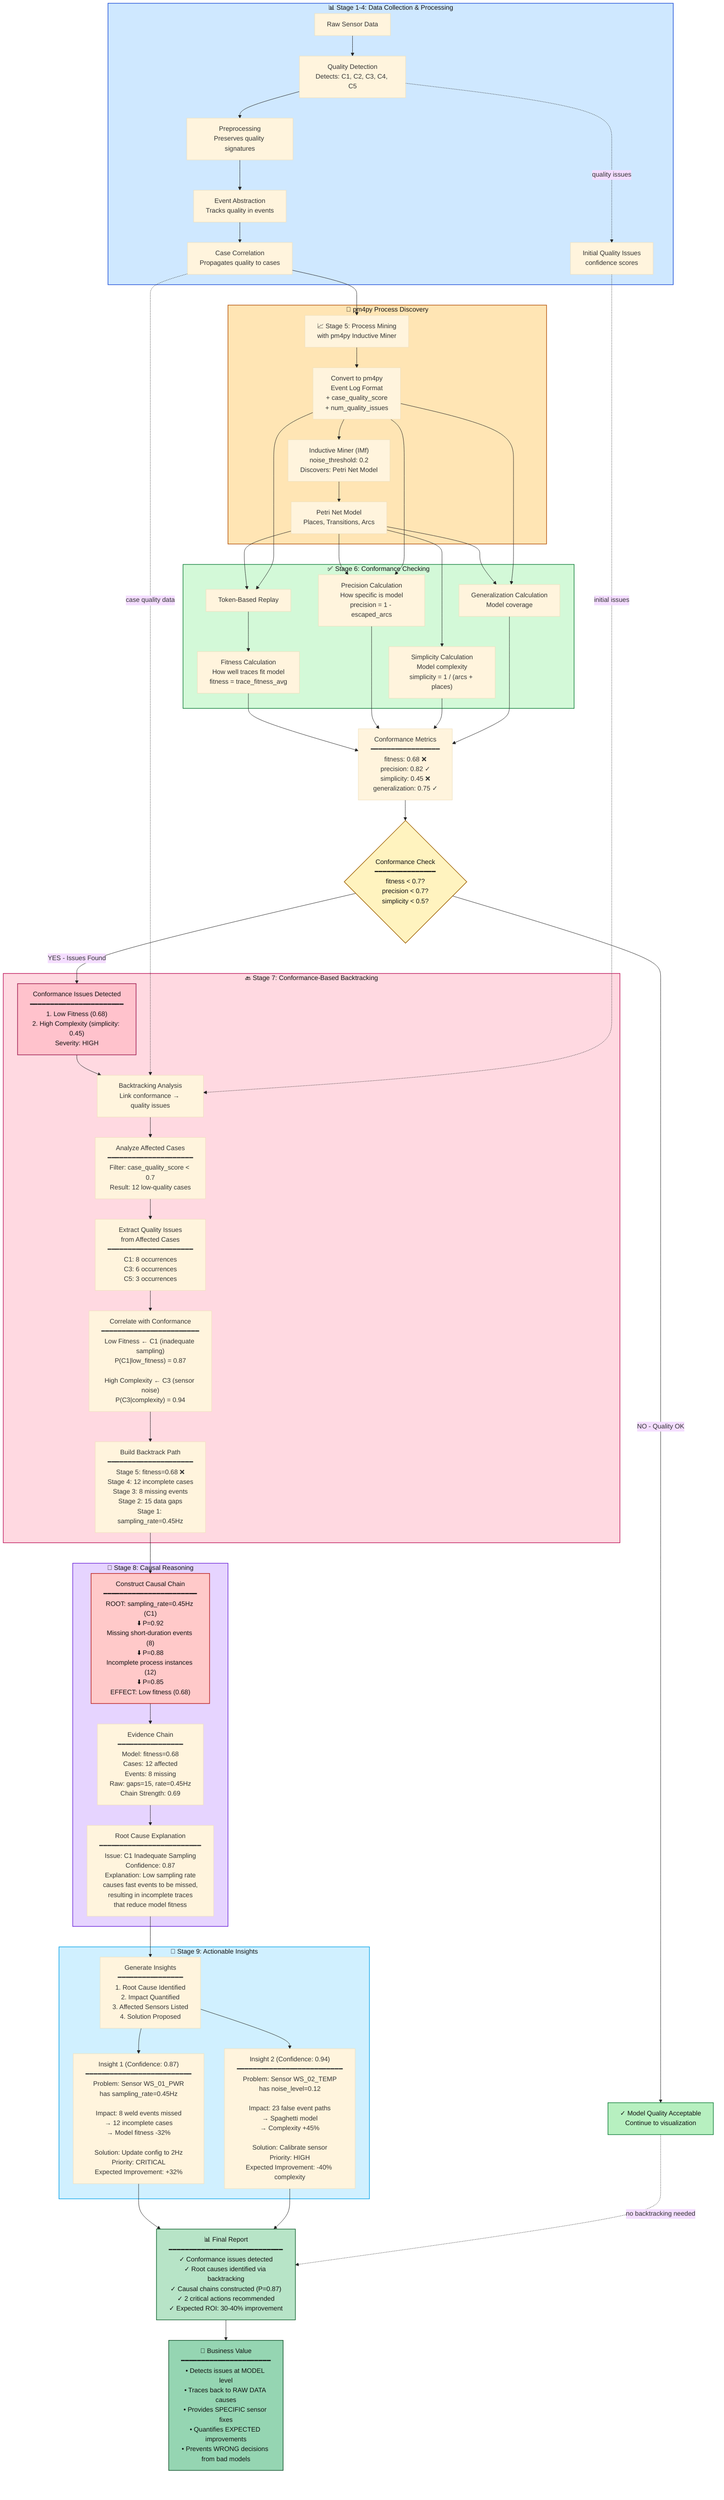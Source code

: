 %%{init: {
  "theme": "base",
  "themeVariables": {
    "textColor": "#111111",
    "lineColor": "#222222",
    "fontSize": "16px",
    "clusterBkg": "#f8f9fa",
    "clusterBorder": "#333333"
  }
}}%%
graph TB
    subgraph DataCollection["📊 Stage 1-4: Data Collection & Processing"]
        Raw["Raw Sensor Data"] --> Detect1["Quality Detection<br/>Detects: C1, C2, C3, C4, C5"]
        Detect1 --> Prep["Preprocessing<br/>Preserves quality signatures"]
        Prep --> Events["Event Abstraction<br/>Tracks quality in events"]
        Events --> Cases["Case Correlation<br/>Propagates quality to cases"]
        
        Detect1 -.quality issues.-> QI1["Initial Quality Issues<br/>confidence scores"]
    end
    
    Cases --> PM["📈 Stage 5: Process Mining<br/>with pm4py Inductive Miner"]
    
    subgraph ProcessMining["🔬 pm4py Process Discovery"]
        PM --> EventLog["Convert to pm4py<br/>Event Log Format<br/>+ case_quality_score<br/>+ num_quality_issues"]
        
        EventLog --> InductiveMiner["Inductive Miner (IMf)<br/>noise_threshold: 0.2<br/>Discovers: Petri Net Model"]
        
        InductiveMiner --> PetriNet["Petri Net Model<br/>Places, Transitions, Arcs"]
    end
    
    subgraph ConformanceChecking["✅ Stage 6: Conformance Checking"]
        PetriNet --> Replay["Token-Based Replay"]
        EventLog --> Replay
        
        Replay --> Fitness["Fitness Calculation<br/>How well traces fit model<br/>fitness = trace_fitness_avg"]
        
        PetriNet --> PrecisionCalc["Precision Calculation<br/>How specific is model<br/>precision = 1 - escaped_arcs"]
        EventLog --> PrecisionCalc
        
        PetriNet --> Simplicity["Simplicity Calculation<br/>Model complexity<br/>simplicity = 1 / (arcs + places)"]
        
        PetriNet --> Generalization["Generalization Calculation<br/>Model coverage"]
        EventLog --> Generalization
    end
    
    Fitness --> ConformanceMetrics["Conformance Metrics<br/>━━━━━━━━━━━━━━━━━<br/>fitness: 0.68 ❌<br/>precision: 0.82 ✓<br/>simplicity: 0.45 ❌<br/>generalization: 0.75 ✓"]
    PrecisionCalc --> ConformanceMetrics
    Simplicity --> ConformanceMetrics
    Generalization --> ConformanceMetrics
    
    ConformanceMetrics --> ThresholdCheck{"Conformance Check<br/>━━━━━━━━━━━━━━━<br/>fitness < 0.7?<br/>precision < 0.7?<br/>simplicity < 0.5?"}
    
    ThresholdCheck -->|"YES - Issues Found"| ConfIssues["Conformance Issues Detected<br/>━━━━━━━━━━━━━━━━━━━━━━━<br/>1. Low Fitness (0.68)<br/>2. High Complexity (simplicity: 0.45)<br/>Severity: HIGH"]
    
    ThresholdCheck -->|"NO - Quality OK"| NoIssues["✓ Model Quality Acceptable<br/>Continue to visualization"]
    
    subgraph Backtracking["🔙 Stage 7: Conformance-Based Backtracking"]
        ConfIssues --> BackTrack["Backtracking Analysis<br/>Link conformance → quality issues"]
        
        Cases -.case quality data.-> BackTrack
        QI1 -.initial issues.-> BackTrack
        
        BackTrack --> AnalyzeCases["Analyze Affected Cases<br/>━━━━━━━━━━━━━━━━━━━━━<br/>Filter: case_quality_score < 0.7<br/>Result: 12 low-quality cases"]
        
        AnalyzeCases --> ExtractIssues["Extract Quality Issues<br/>from Affected Cases<br/>━━━━━━━━━━━━━━━━━━━━━<br/>C1: 8 occurrences<br/>C3: 6 occurrences<br/>C5: 3 occurrences"]
        
        ExtractIssues --> Correlate["Correlate with Conformance<br/>━━━━━━━━━━━━━━━━━━━━━━━━<br/>Low Fitness ← C1 (inadequate sampling)<br/>P(C1|low_fitness) = 0.87<br/><br/>High Complexity ← C3 (sensor noise)<br/>P(C3|complexity) = 0.94"]
        
        Correlate --> BuildPath["Build Backtrack Path<br/>━━━━━━━━━━━━━━━━━━━━━<br/>Stage 5: fitness=0.68 ❌<br/>Stage 4: 12 incomplete cases<br/>Stage 3: 8 missing events<br/>Stage 2: 15 data gaps<br/>Stage 1: sampling_rate=0.45Hz"]
    end
    
    subgraph CausalReasoning["🧠 Stage 8: Causal Reasoning"]
        BuildPath --> CausalChain["Construct Causal Chain<br/>━━━━━━━━━━━━━━━━━━━━━━━<br/>ROOT: sampling_rate=0.45Hz (C1)<br/>⬇️ P=0.92<br/>Missing short-duration events (8)<br/>⬇️ P=0.88<br/>Incomplete process instances (12)<br/>⬇️ P=0.85<br/>EFFECT: Low fitness (0.68)"]
        
        CausalChain --> Evidence["Evidence Chain<br/>━━━━━━━━━━━━━━━━<br/>Model: fitness=0.68<br/>Cases: 12 affected<br/>Events: 8 missing<br/>Raw: gaps=15, rate=0.45Hz<br/>Chain Strength: 0.69"]
        
        Evidence --> Explanation["Root Cause Explanation<br/>━━━━━━━━━━━━━━━━━━━━━━━━━<br/>Issue: C1 Inadequate Sampling<br/>Confidence: 0.87<br/>Explanation: Low sampling rate<br/>causes fast events to be missed,<br/>resulting in incomplete traces<br/>that reduce model fitness"]
    end
    
    subgraph ActionableOutput["🎯 Stage 9: Actionable Insights"]
        Explanation --> Insights["Generate Insights<br/>━━━━━━━━━━━━━━━━<br/>1. Root Cause Identified<br/>2. Impact Quantified<br/>3. Affected Sensors Listed<br/>4. Solution Proposed"]
        
        Insights --> Insight1["Insight 1 (Confidence: 0.87)<br/>━━━━━━━━━━━━━━━━━━━━━━━━━━<br/>Problem: Sensor WS_01_PWR<br/>has sampling_rate=0.45Hz<br/><br/>Impact: 8 weld events missed<br/>→ 12 incomplete cases<br/>→ Model fitness -32%<br/><br/>Solution: Update config to 2Hz<br/>Priority: CRITICAL<br/>Expected Improvement: +32%"]
        
        Insights --> Insight2["Insight 2 (Confidence: 0.94)<br/>━━━━━━━━━━━━━━━━━━━━━━━━━━<br/>Problem: Sensor WS_02_TEMP<br/>has noise_level=0.12<br/><br/>Impact: 23 false event paths<br/>→ Spaghetti model<br/>→ Complexity +45%<br/><br/>Solution: Calibrate sensor<br/>Priority: HIGH<br/>Expected Improvement: -40% complexity"]
    end
    
    Insight1 --> FinalReport["📊 Final Report<br/>━━━━━━━━━━━━━━━━━━━━━━━━━━━━<br/>✓ Conformance issues detected<br/>✓ Root causes identified via backtracking<br/>✓ Causal chains constructed (P=0.87)<br/>✓ 2 critical actions recommended<br/>✓ Expected ROI: 30-40% improvement"]
    Insight2 --> FinalReport
    
    NoIssues -.no backtracking needed.-> FinalReport

    
    FinalReport --> Value["🎯 Business Value<br/>━━━━━━━━━━━━━━━━━━━━━━<br/>• Detects issues at MODEL level<br/>• Traces back to RAW DATA causes<br/>• Provides SPECIFIC sensor fixes<br/>• Quantifies EXPECTED improvements<br/>• Prevents WRONG decisions from bad models"]
    
    %% High-contrast styles (black text, darker borders)
    style DataCollection fill:#CFE8FF,stroke:#1D4ED8,stroke-width:1.5px,color:#111111
    style ProcessMining fill:#FFE5B4,stroke:#B45309,stroke-width:1.5px,color:#111111
    style ConformanceChecking fill:#D3F9D8,stroke:#15803D,stroke-width:1.5px,color:#111111
    style Backtracking fill:#FFD9E1,stroke:#BE185D,stroke-width:1.5px,color:#111111
    style CausalReasoning fill:#E6D4FF,stroke:#6D28D9,stroke-width:1.5px,color:#111111
    style ActionableOutput fill:#D0F0FF,stroke:#0EA5E9,stroke-width:1.5px,color:#111111
    
    style ThresholdCheck fill:#FFF3BF,stroke:#A16207,stroke-width:1.5px,color:#111111
    style ConfIssues fill:#FFC2CC,stroke:#9D174D,stroke-width:1.5px,color:#111111
    style NoIssues fill:#B7F0C0,stroke:#15803D,stroke-width:1.5px,color:#111111
    style CausalChain fill:#FFC9C9,stroke:#B91C1C,stroke-width:1.5px,color:#111111
    style FinalReport fill:#B7E4C7,stroke:#166534,stroke-width:1.5px,color:#111111
    style Value fill:#95D5B2,stroke:#14532D,stroke-width:1.5px,color:#111111